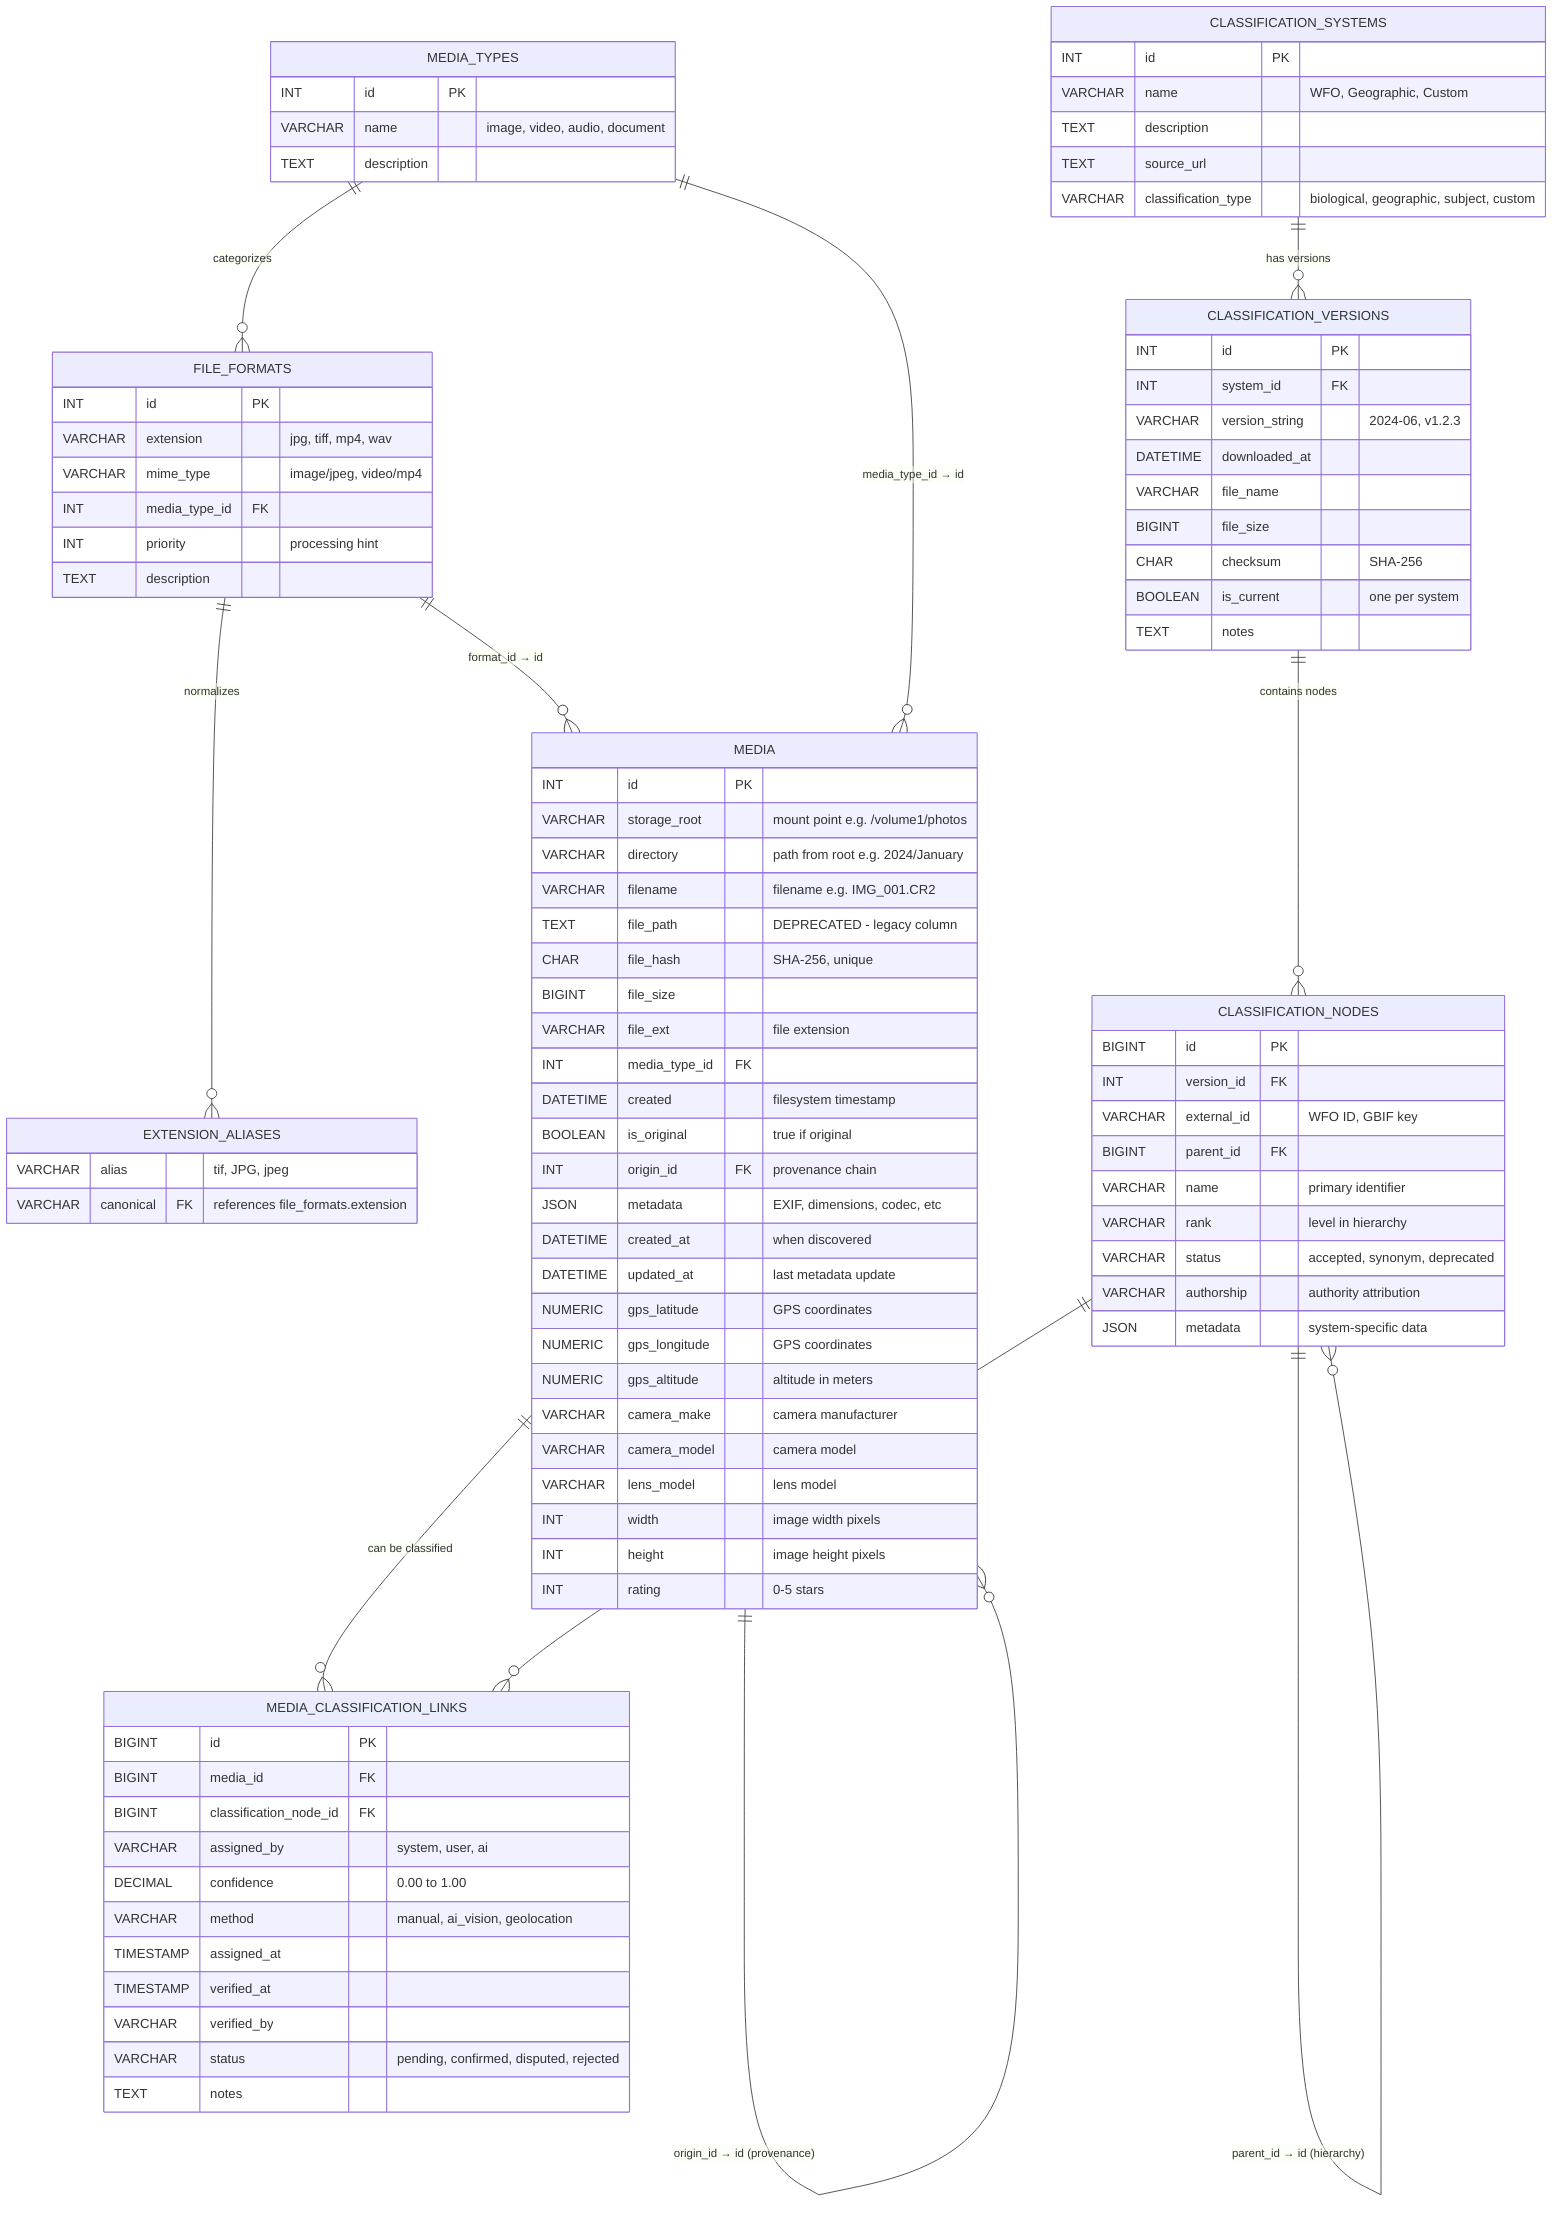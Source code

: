 erDiagram
    %% Media Management Tables
    MEDIA_TYPES {
        INT id PK
        VARCHAR name "image, video, audio, document"
        TEXT description
    }

    FILE_FORMATS {
        INT id PK
        VARCHAR extension "jpg, tiff, mp4, wav"
        VARCHAR mime_type "image/jpeg, video/mp4"
        INT media_type_id FK
        INT priority "processing hint"
        TEXT description
    }

    EXTENSION_ALIASES {
        VARCHAR alias "tif, JPG, jpeg"
        VARCHAR canonical FK "references file_formats.extension"
    }

    MEDIA {
        INT id PK
        VARCHAR storage_root "mount point e.g. /volume1/photos"
        VARCHAR directory "path from root e.g. 2024/January"
        VARCHAR filename "filename e.g. IMG_001.CR2"
        TEXT file_path "DEPRECATED - legacy column"
        CHAR file_hash "SHA-256, unique"
        BIGINT file_size
        VARCHAR file_ext "file extension"
        INT media_type_id FK
        DATETIME created "filesystem timestamp"
        BOOLEAN is_original "true if original"
        INT origin_id FK "provenance chain"
        JSON metadata "EXIF, dimensions, codec, etc"
        DATETIME created_at "when discovered"
        DATETIME updated_at "last metadata update"
        NUMERIC gps_latitude "GPS coordinates"
        NUMERIC gps_longitude "GPS coordinates"
        NUMERIC gps_altitude "altitude in meters"
        VARCHAR camera_make "camera manufacturer"
        VARCHAR camera_model "camera model"
        VARCHAR lens_model "lens model"
        INT width "image width pixels"
        INT height "image height pixels"
        INT rating "0-5 stars"
    }

    %% Classification System Tables
    CLASSIFICATION_SYSTEMS {
        INT id PK
        VARCHAR name "WFO, Geographic, Custom"
        TEXT description
        TEXT source_url
        VARCHAR classification_type "biological, geographic, subject, custom"
    }

    CLASSIFICATION_VERSIONS {
        INT id PK
        INT system_id FK
        VARCHAR version_string "2024-06, v1.2.3"
        DATETIME downloaded_at
        VARCHAR file_name
        BIGINT file_size
        CHAR checksum "SHA-256"
        BOOLEAN is_current "one per system"
        TEXT notes
    }

    CLASSIFICATION_NODES {
        BIGINT id PK
        INT version_id FK
        VARCHAR external_id "WFO ID, GBIF key"
        BIGINT parent_id FK
        VARCHAR name "primary identifier"
        VARCHAR rank "level in hierarchy"
        VARCHAR status "accepted, synonym, deprecated"
        VARCHAR authorship "authority attribution"
        JSON metadata "system-specific data"
    }

    %% Future: Media-Classification Linking
    MEDIA_CLASSIFICATION_LINKS {
        BIGINT id PK
        BIGINT media_id FK
        BIGINT classification_node_id FK
        VARCHAR assigned_by "system, user, ai"
        DECIMAL confidence "0.00 to 1.00"
        VARCHAR method "manual, ai_vision, geolocation"
        TIMESTAMP assigned_at
        TIMESTAMP verified_at
        VARCHAR verified_by
        VARCHAR status "pending, confirmed, disputed, rejected"
        TEXT notes
    }

    %% Relationships
    MEDIA_TYPES ||--o{ FILE_FORMATS : "categorizes"
    FILE_FORMATS ||--o{ EXTENSION_ALIASES : "normalizes"
    FILE_FORMATS ||--o{ MEDIA : "format_id → id"
    MEDIA_TYPES ||--o{ MEDIA : "media_type_id → id"
    MEDIA ||--o{ MEDIA : "origin_id → id (provenance)"

    CLASSIFICATION_SYSTEMS ||--o{ CLASSIFICATION_VERSIONS : "has versions"
    CLASSIFICATION_VERSIONS ||--o{ CLASSIFICATION_NODES : "contains nodes"
    CLASSIFICATION_NODES ||--o{ CLASSIFICATION_NODES : "parent_id → id (hierarchy)"

    MEDIA ||--o{ MEDIA_CLASSIFICATION_LINKS : "can be classified"
    CLASSIFICATION_NODES ||--o{ MEDIA_CLASSIFICATION_LINKS : "classifies media"